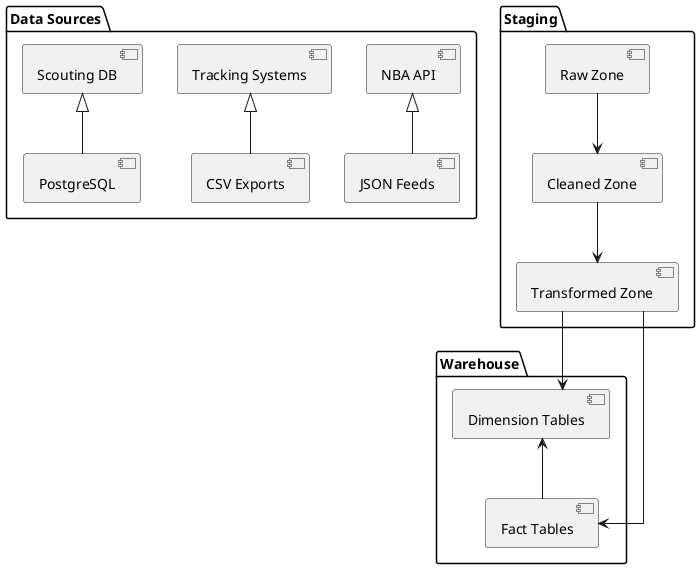 @startuml data_flow
skinparam linetype ortho

package "Data Sources" {
    [NBA API] <|-- [JSON Feeds]
    [Tracking Systems] <|-- [CSV Exports]
    [Scouting DB] <|-- [PostgreSQL]
}

package "Staging" {
    [Raw Zone] --> [Cleaned Zone]
    [Cleaned Zone] --> [Transformed Zone]
}

package "Warehouse" {
    [Dimension Tables] <-- [Fact Tables]
}

[Transformed Zone] --> [Dimension Tables]
[Transformed Zone] --> [Fact Tables]

@enduml